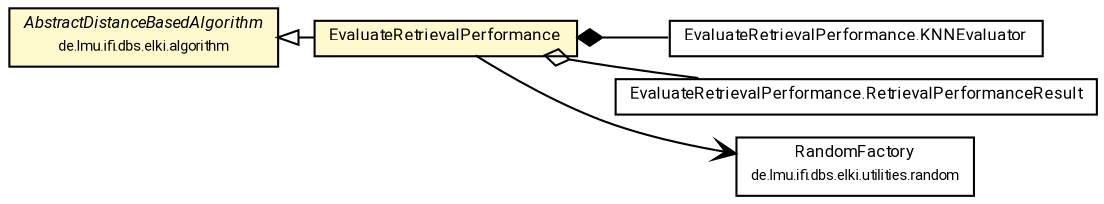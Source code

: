 #!/usr/local/bin/dot
#
# Class diagram 
# Generated by UMLGraph version R5_7_2-60-g0e99a6 (http://www.spinellis.gr/umlgraph/)
#

digraph G {
	graph [fontnames="svg"]
	edge [fontname="Roboto",fontsize=7,labelfontname="Roboto",labelfontsize=7,color="black"];
	node [fontname="Roboto",fontcolor="black",fontsize=8,shape=plaintext,margin=0,width=0,height=0];
	nodesep=0.15;
	ranksep=0.25;
	rankdir=LR;
	// de.lmu.ifi.dbs.elki.algorithm.statistics.EvaluateRetrievalPerformance<O>
	c3999266 [label=<<table title="de.lmu.ifi.dbs.elki.algorithm.statistics.EvaluateRetrievalPerformance" border="0" cellborder="1" cellspacing="0" cellpadding="2" bgcolor="lemonChiffon" href="EvaluateRetrievalPerformance.html" target="_parent">
		<tr><td><table border="0" cellspacing="0" cellpadding="1">
		<tr><td align="center" balign="center"> <font face="Roboto">EvaluateRetrievalPerformance</font> </td></tr>
		</table></td></tr>
		</table>>, URL="EvaluateRetrievalPerformance.html"];
	// de.lmu.ifi.dbs.elki.algorithm.statistics.EvaluateRetrievalPerformance.KNNEvaluator
	c3999267 [label=<<table title="de.lmu.ifi.dbs.elki.algorithm.statistics.EvaluateRetrievalPerformance.KNNEvaluator" border="0" cellborder="1" cellspacing="0" cellpadding="2" href="EvaluateRetrievalPerformance.KNNEvaluator.html" target="_parent">
		<tr><td><table border="0" cellspacing="0" cellpadding="1">
		<tr><td align="center" balign="center"> <font face="Roboto">EvaluateRetrievalPerformance.KNNEvaluator</font> </td></tr>
		</table></td></tr>
		</table>>, URL="EvaluateRetrievalPerformance.KNNEvaluator.html"];
	// de.lmu.ifi.dbs.elki.algorithm.statistics.EvaluateRetrievalPerformance.RetrievalPerformanceResult
	c3999268 [label=<<table title="de.lmu.ifi.dbs.elki.algorithm.statistics.EvaluateRetrievalPerformance.RetrievalPerformanceResult" border="0" cellborder="1" cellspacing="0" cellpadding="2" href="EvaluateRetrievalPerformance.RetrievalPerformanceResult.html" target="_parent">
		<tr><td><table border="0" cellspacing="0" cellpadding="1">
		<tr><td align="center" balign="center"> <font face="Roboto">EvaluateRetrievalPerformance.RetrievalPerformanceResult</font> </td></tr>
		</table></td></tr>
		</table>>, URL="EvaluateRetrievalPerformance.RetrievalPerformanceResult.html"];
	// de.lmu.ifi.dbs.elki.algorithm.AbstractDistanceBasedAlgorithm<O, R extends de.lmu.ifi.dbs.elki.result.Result>
	c4000195 [label=<<table title="de.lmu.ifi.dbs.elki.algorithm.AbstractDistanceBasedAlgorithm" border="0" cellborder="1" cellspacing="0" cellpadding="2" bgcolor="LemonChiffon" href="../AbstractDistanceBasedAlgorithm.html" target="_parent">
		<tr><td><table border="0" cellspacing="0" cellpadding="1">
		<tr><td align="center" balign="center"> <font face="Roboto"><i>AbstractDistanceBasedAlgorithm</i></font> </td></tr>
		<tr><td align="center" balign="center"> <font face="Roboto" point-size="7.0">de.lmu.ifi.dbs.elki.algorithm</font> </td></tr>
		</table></td></tr>
		</table>>, URL="../AbstractDistanceBasedAlgorithm.html"];
	// de.lmu.ifi.dbs.elki.utilities.random.RandomFactory
	c4001064 [label=<<table title="de.lmu.ifi.dbs.elki.utilities.random.RandomFactory" border="0" cellborder="1" cellspacing="0" cellpadding="2" href="../../utilities/random/RandomFactory.html" target="_parent">
		<tr><td><table border="0" cellspacing="0" cellpadding="1">
		<tr><td align="center" balign="center"> <font face="Roboto">RandomFactory</font> </td></tr>
		<tr><td align="center" balign="center"> <font face="Roboto" point-size="7.0">de.lmu.ifi.dbs.elki.utilities.random</font> </td></tr>
		</table></td></tr>
		</table>>, URL="../../utilities/random/RandomFactory.html"];
	// de.lmu.ifi.dbs.elki.algorithm.statistics.EvaluateRetrievalPerformance<O> extends de.lmu.ifi.dbs.elki.algorithm.AbstractDistanceBasedAlgorithm<O, R extends de.lmu.ifi.dbs.elki.result.Result>
	c4000195 -> c3999266 [arrowtail=empty,dir=back,weight=10];
	// de.lmu.ifi.dbs.elki.algorithm.statistics.EvaluateRetrievalPerformance<O> composed de.lmu.ifi.dbs.elki.algorithm.statistics.EvaluateRetrievalPerformance.KNNEvaluator
	c3999266 -> c3999267 [arrowhead=none,arrowtail=diamond,dir=back,weight=6];
	// de.lmu.ifi.dbs.elki.algorithm.statistics.EvaluateRetrievalPerformance<O> has de.lmu.ifi.dbs.elki.algorithm.statistics.EvaluateRetrievalPerformance.RetrievalPerformanceResult
	c3999266 -> c3999268 [arrowhead=none,arrowtail=ediamond,dir=back,weight=4];
	// de.lmu.ifi.dbs.elki.algorithm.statistics.EvaluateRetrievalPerformance<O> navassoc de.lmu.ifi.dbs.elki.utilities.random.RandomFactory
	c3999266 -> c4001064 [arrowhead=open,weight=1];
}

